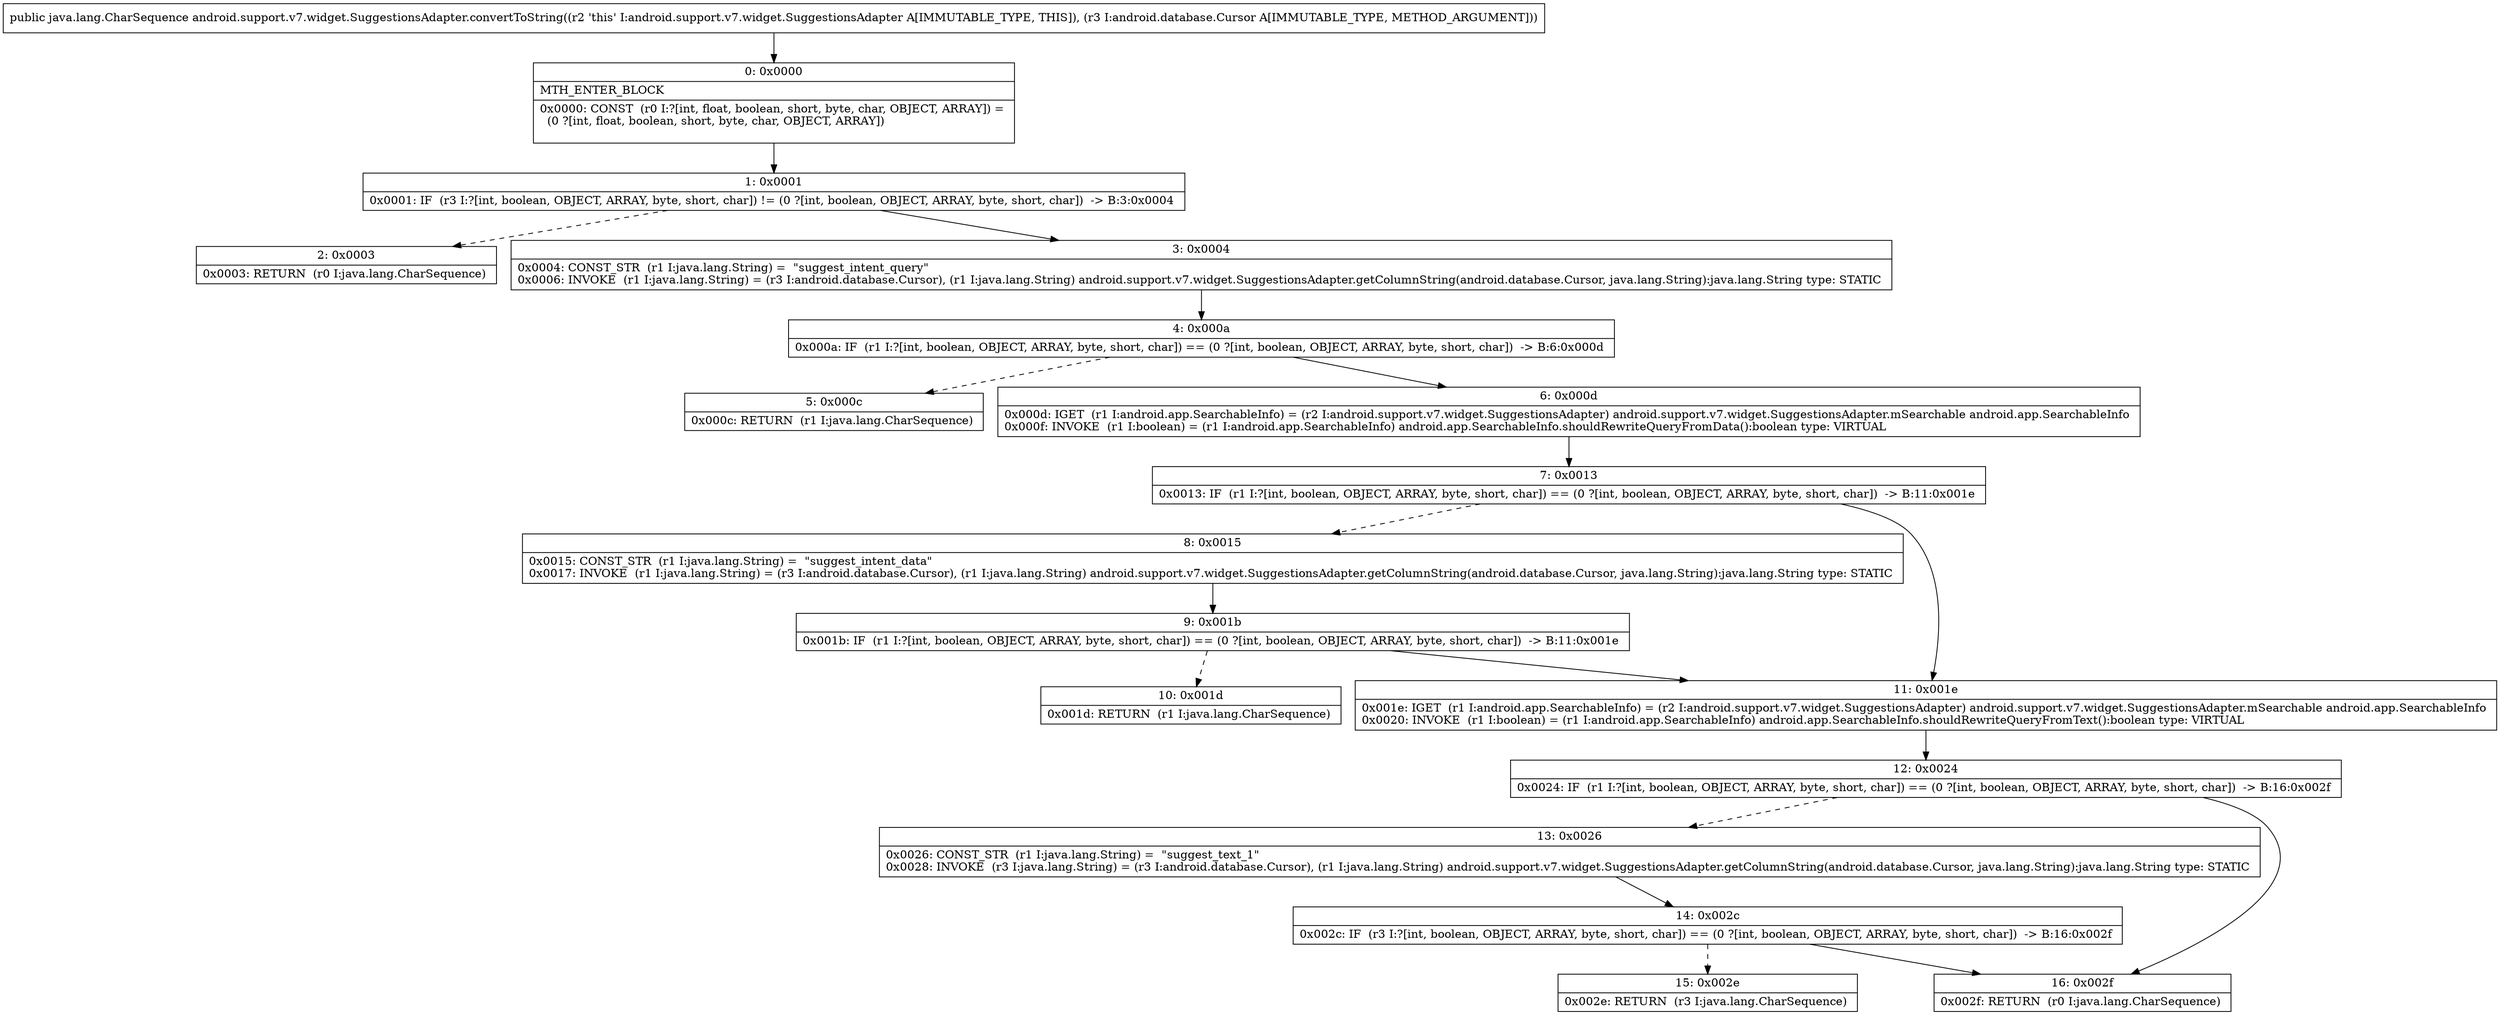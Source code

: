 digraph "CFG forandroid.support.v7.widget.SuggestionsAdapter.convertToString(Landroid\/database\/Cursor;)Ljava\/lang\/CharSequence;" {
Node_0 [shape=record,label="{0\:\ 0x0000|MTH_ENTER_BLOCK\l|0x0000: CONST  (r0 I:?[int, float, boolean, short, byte, char, OBJECT, ARRAY]) = \l  (0 ?[int, float, boolean, short, byte, char, OBJECT, ARRAY])\l \l}"];
Node_1 [shape=record,label="{1\:\ 0x0001|0x0001: IF  (r3 I:?[int, boolean, OBJECT, ARRAY, byte, short, char]) != (0 ?[int, boolean, OBJECT, ARRAY, byte, short, char])  \-\> B:3:0x0004 \l}"];
Node_2 [shape=record,label="{2\:\ 0x0003|0x0003: RETURN  (r0 I:java.lang.CharSequence) \l}"];
Node_3 [shape=record,label="{3\:\ 0x0004|0x0004: CONST_STR  (r1 I:java.lang.String) =  \"suggest_intent_query\" \l0x0006: INVOKE  (r1 I:java.lang.String) = (r3 I:android.database.Cursor), (r1 I:java.lang.String) android.support.v7.widget.SuggestionsAdapter.getColumnString(android.database.Cursor, java.lang.String):java.lang.String type: STATIC \l}"];
Node_4 [shape=record,label="{4\:\ 0x000a|0x000a: IF  (r1 I:?[int, boolean, OBJECT, ARRAY, byte, short, char]) == (0 ?[int, boolean, OBJECT, ARRAY, byte, short, char])  \-\> B:6:0x000d \l}"];
Node_5 [shape=record,label="{5\:\ 0x000c|0x000c: RETURN  (r1 I:java.lang.CharSequence) \l}"];
Node_6 [shape=record,label="{6\:\ 0x000d|0x000d: IGET  (r1 I:android.app.SearchableInfo) = (r2 I:android.support.v7.widget.SuggestionsAdapter) android.support.v7.widget.SuggestionsAdapter.mSearchable android.app.SearchableInfo \l0x000f: INVOKE  (r1 I:boolean) = (r1 I:android.app.SearchableInfo) android.app.SearchableInfo.shouldRewriteQueryFromData():boolean type: VIRTUAL \l}"];
Node_7 [shape=record,label="{7\:\ 0x0013|0x0013: IF  (r1 I:?[int, boolean, OBJECT, ARRAY, byte, short, char]) == (0 ?[int, boolean, OBJECT, ARRAY, byte, short, char])  \-\> B:11:0x001e \l}"];
Node_8 [shape=record,label="{8\:\ 0x0015|0x0015: CONST_STR  (r1 I:java.lang.String) =  \"suggest_intent_data\" \l0x0017: INVOKE  (r1 I:java.lang.String) = (r3 I:android.database.Cursor), (r1 I:java.lang.String) android.support.v7.widget.SuggestionsAdapter.getColumnString(android.database.Cursor, java.lang.String):java.lang.String type: STATIC \l}"];
Node_9 [shape=record,label="{9\:\ 0x001b|0x001b: IF  (r1 I:?[int, boolean, OBJECT, ARRAY, byte, short, char]) == (0 ?[int, boolean, OBJECT, ARRAY, byte, short, char])  \-\> B:11:0x001e \l}"];
Node_10 [shape=record,label="{10\:\ 0x001d|0x001d: RETURN  (r1 I:java.lang.CharSequence) \l}"];
Node_11 [shape=record,label="{11\:\ 0x001e|0x001e: IGET  (r1 I:android.app.SearchableInfo) = (r2 I:android.support.v7.widget.SuggestionsAdapter) android.support.v7.widget.SuggestionsAdapter.mSearchable android.app.SearchableInfo \l0x0020: INVOKE  (r1 I:boolean) = (r1 I:android.app.SearchableInfo) android.app.SearchableInfo.shouldRewriteQueryFromText():boolean type: VIRTUAL \l}"];
Node_12 [shape=record,label="{12\:\ 0x0024|0x0024: IF  (r1 I:?[int, boolean, OBJECT, ARRAY, byte, short, char]) == (0 ?[int, boolean, OBJECT, ARRAY, byte, short, char])  \-\> B:16:0x002f \l}"];
Node_13 [shape=record,label="{13\:\ 0x0026|0x0026: CONST_STR  (r1 I:java.lang.String) =  \"suggest_text_1\" \l0x0028: INVOKE  (r3 I:java.lang.String) = (r3 I:android.database.Cursor), (r1 I:java.lang.String) android.support.v7.widget.SuggestionsAdapter.getColumnString(android.database.Cursor, java.lang.String):java.lang.String type: STATIC \l}"];
Node_14 [shape=record,label="{14\:\ 0x002c|0x002c: IF  (r3 I:?[int, boolean, OBJECT, ARRAY, byte, short, char]) == (0 ?[int, boolean, OBJECT, ARRAY, byte, short, char])  \-\> B:16:0x002f \l}"];
Node_15 [shape=record,label="{15\:\ 0x002e|0x002e: RETURN  (r3 I:java.lang.CharSequence) \l}"];
Node_16 [shape=record,label="{16\:\ 0x002f|0x002f: RETURN  (r0 I:java.lang.CharSequence) \l}"];
MethodNode[shape=record,label="{public java.lang.CharSequence android.support.v7.widget.SuggestionsAdapter.convertToString((r2 'this' I:android.support.v7.widget.SuggestionsAdapter A[IMMUTABLE_TYPE, THIS]), (r3 I:android.database.Cursor A[IMMUTABLE_TYPE, METHOD_ARGUMENT])) }"];
MethodNode -> Node_0;
Node_0 -> Node_1;
Node_1 -> Node_2[style=dashed];
Node_1 -> Node_3;
Node_3 -> Node_4;
Node_4 -> Node_5[style=dashed];
Node_4 -> Node_6;
Node_6 -> Node_7;
Node_7 -> Node_8[style=dashed];
Node_7 -> Node_11;
Node_8 -> Node_9;
Node_9 -> Node_10[style=dashed];
Node_9 -> Node_11;
Node_11 -> Node_12;
Node_12 -> Node_13[style=dashed];
Node_12 -> Node_16;
Node_13 -> Node_14;
Node_14 -> Node_15[style=dashed];
Node_14 -> Node_16;
}

